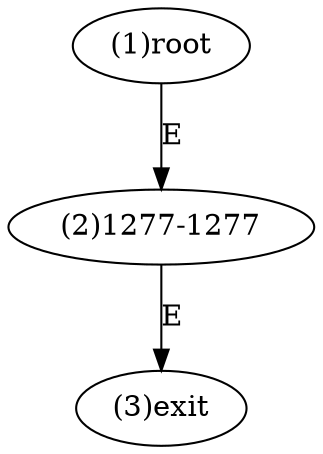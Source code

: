 digraph "" { 
1[ label="(1)root"];
2[ label="(2)1277-1277"];
3[ label="(3)exit"];
1->2[ label="E"];
2->3[ label="E"];
}